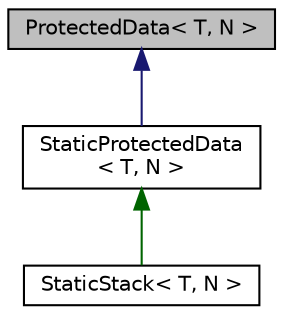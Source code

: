 digraph "ProtectedData&lt; T, N &gt;"
{
 // LATEX_PDF_SIZE
  edge [fontname="Helvetica",fontsize="10",labelfontname="Helvetica",labelfontsize="10"];
  node [fontname="Helvetica",fontsize="10",shape=record];
  Node1 [label="ProtectedData\< T, N \>",height=0.2,width=0.4,color="black", fillcolor="grey75", style="filled", fontcolor="black",tooltip=" "];
  Node1 -> Node2 [dir="back",color="midnightblue",fontsize="10",style="solid",fontname="Helvetica"];
  Node2 [label="StaticProtectedData\l\< T, N \>",height=0.2,width=0.4,color="black", fillcolor="white", style="filled",URL="$structStaticProtectedData.html",tooltip=" "];
  Node2 -> Node3 [dir="back",color="darkgreen",fontsize="10",style="solid",fontname="Helvetica"];
  Node3 [label="StaticStack\< T, N \>",height=0.2,width=0.4,color="black", fillcolor="white", style="filled",URL="$classStaticStack.html",tooltip=" "];
}

